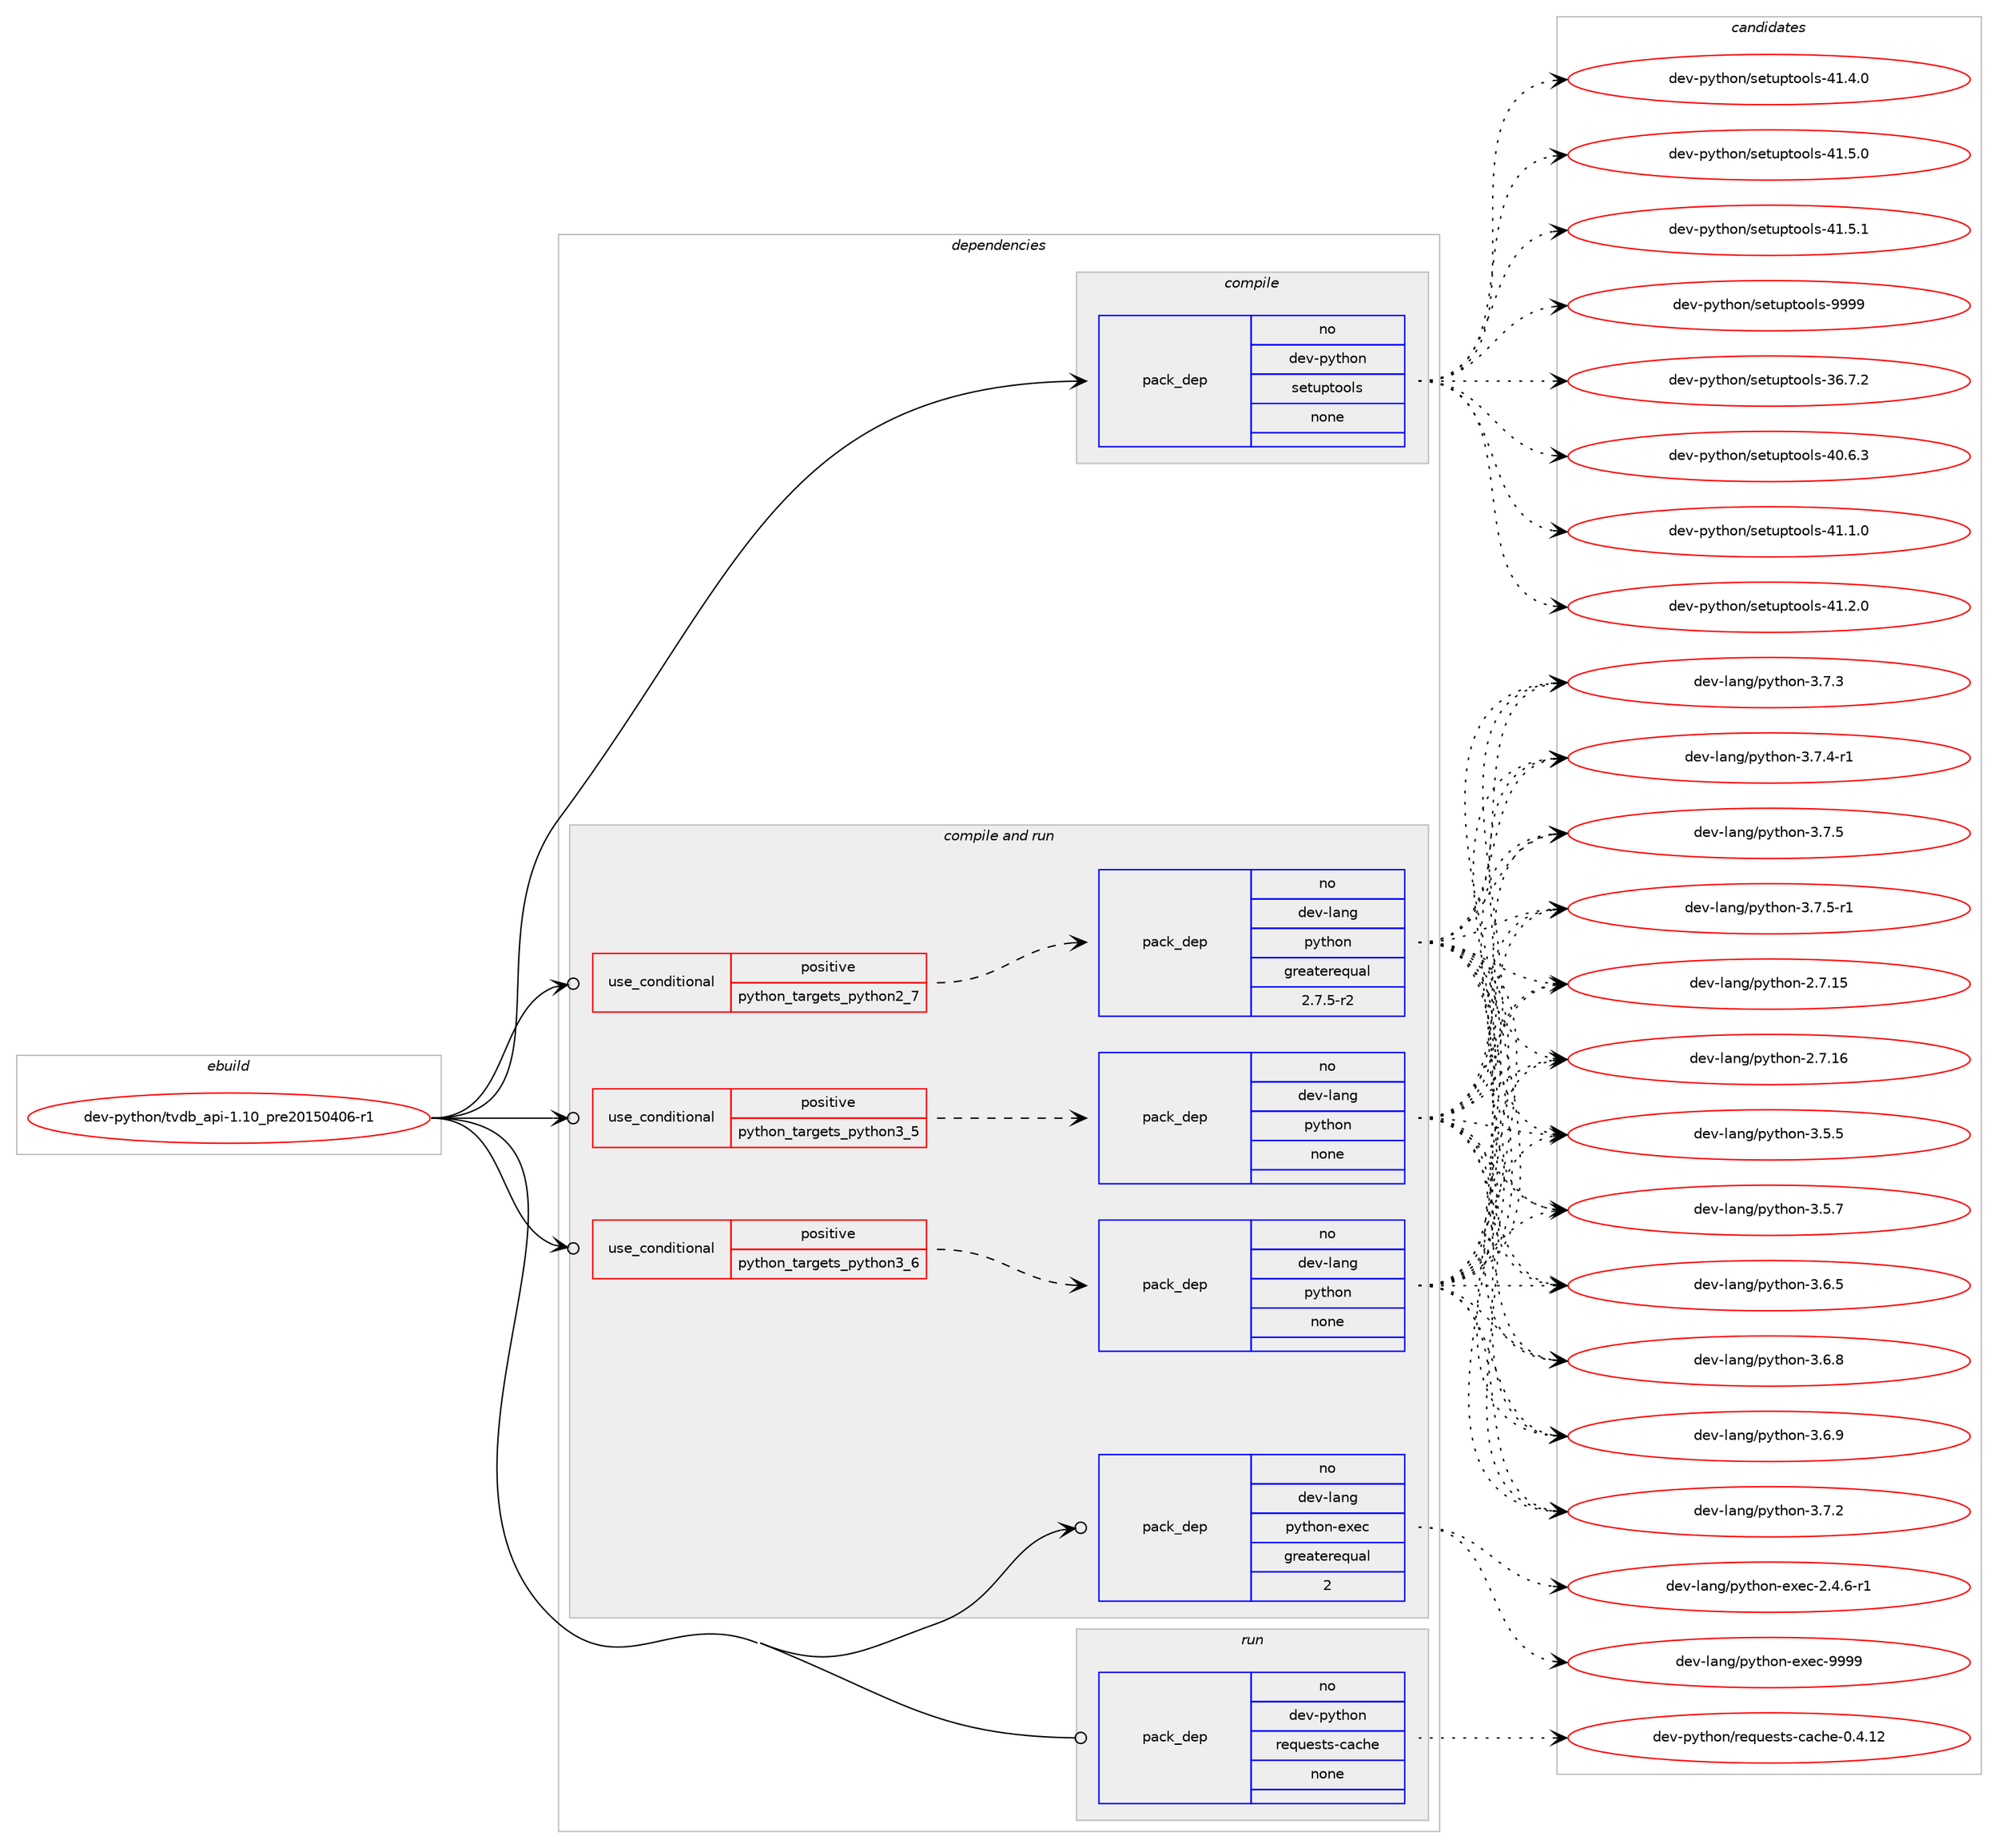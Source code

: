 digraph prolog {

# *************
# Graph options
# *************

newrank=true;
concentrate=true;
compound=true;
graph [rankdir=LR,fontname=Helvetica,fontsize=10,ranksep=1.5];#, ranksep=2.5, nodesep=0.2];
edge  [arrowhead=vee];
node  [fontname=Helvetica,fontsize=10];

# **********
# The ebuild
# **********

subgraph cluster_leftcol {
color=gray;
rank=same;
label=<<i>ebuild</i>>;
id [label="dev-python/tvdb_api-1.10_pre20150406-r1", color=red, width=4, href="../dev-python/tvdb_api-1.10_pre20150406-r1.svg"];
}

# ****************
# The dependencies
# ****************

subgraph cluster_midcol {
color=gray;
label=<<i>dependencies</i>>;
subgraph cluster_compile {
fillcolor="#eeeeee";
style=filled;
label=<<i>compile</i>>;
subgraph pack478907 {
dependency641499 [label=<<TABLE BORDER="0" CELLBORDER="1" CELLSPACING="0" CELLPADDING="4" WIDTH="220"><TR><TD ROWSPAN="6" CELLPADDING="30">pack_dep</TD></TR><TR><TD WIDTH="110">no</TD></TR><TR><TD>dev-python</TD></TR><TR><TD>setuptools</TD></TR><TR><TD>none</TD></TR><TR><TD></TD></TR></TABLE>>, shape=none, color=blue];
}
id:e -> dependency641499:w [weight=20,style="solid",arrowhead="vee"];
}
subgraph cluster_compileandrun {
fillcolor="#eeeeee";
style=filled;
label=<<i>compile and run</i>>;
subgraph cond150710 {
dependency641500 [label=<<TABLE BORDER="0" CELLBORDER="1" CELLSPACING="0" CELLPADDING="4"><TR><TD ROWSPAN="3" CELLPADDING="10">use_conditional</TD></TR><TR><TD>positive</TD></TR><TR><TD>python_targets_python2_7</TD></TR></TABLE>>, shape=none, color=red];
subgraph pack478908 {
dependency641501 [label=<<TABLE BORDER="0" CELLBORDER="1" CELLSPACING="0" CELLPADDING="4" WIDTH="220"><TR><TD ROWSPAN="6" CELLPADDING="30">pack_dep</TD></TR><TR><TD WIDTH="110">no</TD></TR><TR><TD>dev-lang</TD></TR><TR><TD>python</TD></TR><TR><TD>greaterequal</TD></TR><TR><TD>2.7.5-r2</TD></TR></TABLE>>, shape=none, color=blue];
}
dependency641500:e -> dependency641501:w [weight=20,style="dashed",arrowhead="vee"];
}
id:e -> dependency641500:w [weight=20,style="solid",arrowhead="odotvee"];
subgraph cond150711 {
dependency641502 [label=<<TABLE BORDER="0" CELLBORDER="1" CELLSPACING="0" CELLPADDING="4"><TR><TD ROWSPAN="3" CELLPADDING="10">use_conditional</TD></TR><TR><TD>positive</TD></TR><TR><TD>python_targets_python3_5</TD></TR></TABLE>>, shape=none, color=red];
subgraph pack478909 {
dependency641503 [label=<<TABLE BORDER="0" CELLBORDER="1" CELLSPACING="0" CELLPADDING="4" WIDTH="220"><TR><TD ROWSPAN="6" CELLPADDING="30">pack_dep</TD></TR><TR><TD WIDTH="110">no</TD></TR><TR><TD>dev-lang</TD></TR><TR><TD>python</TD></TR><TR><TD>none</TD></TR><TR><TD></TD></TR></TABLE>>, shape=none, color=blue];
}
dependency641502:e -> dependency641503:w [weight=20,style="dashed",arrowhead="vee"];
}
id:e -> dependency641502:w [weight=20,style="solid",arrowhead="odotvee"];
subgraph cond150712 {
dependency641504 [label=<<TABLE BORDER="0" CELLBORDER="1" CELLSPACING="0" CELLPADDING="4"><TR><TD ROWSPAN="3" CELLPADDING="10">use_conditional</TD></TR><TR><TD>positive</TD></TR><TR><TD>python_targets_python3_6</TD></TR></TABLE>>, shape=none, color=red];
subgraph pack478910 {
dependency641505 [label=<<TABLE BORDER="0" CELLBORDER="1" CELLSPACING="0" CELLPADDING="4" WIDTH="220"><TR><TD ROWSPAN="6" CELLPADDING="30">pack_dep</TD></TR><TR><TD WIDTH="110">no</TD></TR><TR><TD>dev-lang</TD></TR><TR><TD>python</TD></TR><TR><TD>none</TD></TR><TR><TD></TD></TR></TABLE>>, shape=none, color=blue];
}
dependency641504:e -> dependency641505:w [weight=20,style="dashed",arrowhead="vee"];
}
id:e -> dependency641504:w [weight=20,style="solid",arrowhead="odotvee"];
subgraph pack478911 {
dependency641506 [label=<<TABLE BORDER="0" CELLBORDER="1" CELLSPACING="0" CELLPADDING="4" WIDTH="220"><TR><TD ROWSPAN="6" CELLPADDING="30">pack_dep</TD></TR><TR><TD WIDTH="110">no</TD></TR><TR><TD>dev-lang</TD></TR><TR><TD>python-exec</TD></TR><TR><TD>greaterequal</TD></TR><TR><TD>2</TD></TR></TABLE>>, shape=none, color=blue];
}
id:e -> dependency641506:w [weight=20,style="solid",arrowhead="odotvee"];
}
subgraph cluster_run {
fillcolor="#eeeeee";
style=filled;
label=<<i>run</i>>;
subgraph pack478912 {
dependency641507 [label=<<TABLE BORDER="0" CELLBORDER="1" CELLSPACING="0" CELLPADDING="4" WIDTH="220"><TR><TD ROWSPAN="6" CELLPADDING="30">pack_dep</TD></TR><TR><TD WIDTH="110">no</TD></TR><TR><TD>dev-python</TD></TR><TR><TD>requests-cache</TD></TR><TR><TD>none</TD></TR><TR><TD></TD></TR></TABLE>>, shape=none, color=blue];
}
id:e -> dependency641507:w [weight=20,style="solid",arrowhead="odot"];
}
}

# **************
# The candidates
# **************

subgraph cluster_choices {
rank=same;
color=gray;
label=<<i>candidates</i>>;

subgraph choice478907 {
color=black;
nodesep=1;
choice100101118451121211161041111104711510111611711211611111110811545515446554650 [label="dev-python/setuptools-36.7.2", color=red, width=4,href="../dev-python/setuptools-36.7.2.svg"];
choice100101118451121211161041111104711510111611711211611111110811545524846544651 [label="dev-python/setuptools-40.6.3", color=red, width=4,href="../dev-python/setuptools-40.6.3.svg"];
choice100101118451121211161041111104711510111611711211611111110811545524946494648 [label="dev-python/setuptools-41.1.0", color=red, width=4,href="../dev-python/setuptools-41.1.0.svg"];
choice100101118451121211161041111104711510111611711211611111110811545524946504648 [label="dev-python/setuptools-41.2.0", color=red, width=4,href="../dev-python/setuptools-41.2.0.svg"];
choice100101118451121211161041111104711510111611711211611111110811545524946524648 [label="dev-python/setuptools-41.4.0", color=red, width=4,href="../dev-python/setuptools-41.4.0.svg"];
choice100101118451121211161041111104711510111611711211611111110811545524946534648 [label="dev-python/setuptools-41.5.0", color=red, width=4,href="../dev-python/setuptools-41.5.0.svg"];
choice100101118451121211161041111104711510111611711211611111110811545524946534649 [label="dev-python/setuptools-41.5.1", color=red, width=4,href="../dev-python/setuptools-41.5.1.svg"];
choice10010111845112121116104111110471151011161171121161111111081154557575757 [label="dev-python/setuptools-9999", color=red, width=4,href="../dev-python/setuptools-9999.svg"];
dependency641499:e -> choice100101118451121211161041111104711510111611711211611111110811545515446554650:w [style=dotted,weight="100"];
dependency641499:e -> choice100101118451121211161041111104711510111611711211611111110811545524846544651:w [style=dotted,weight="100"];
dependency641499:e -> choice100101118451121211161041111104711510111611711211611111110811545524946494648:w [style=dotted,weight="100"];
dependency641499:e -> choice100101118451121211161041111104711510111611711211611111110811545524946504648:w [style=dotted,weight="100"];
dependency641499:e -> choice100101118451121211161041111104711510111611711211611111110811545524946524648:w [style=dotted,weight="100"];
dependency641499:e -> choice100101118451121211161041111104711510111611711211611111110811545524946534648:w [style=dotted,weight="100"];
dependency641499:e -> choice100101118451121211161041111104711510111611711211611111110811545524946534649:w [style=dotted,weight="100"];
dependency641499:e -> choice10010111845112121116104111110471151011161171121161111111081154557575757:w [style=dotted,weight="100"];
}
subgraph choice478908 {
color=black;
nodesep=1;
choice10010111845108971101034711212111610411111045504655464953 [label="dev-lang/python-2.7.15", color=red, width=4,href="../dev-lang/python-2.7.15.svg"];
choice10010111845108971101034711212111610411111045504655464954 [label="dev-lang/python-2.7.16", color=red, width=4,href="../dev-lang/python-2.7.16.svg"];
choice100101118451089711010347112121116104111110455146534653 [label="dev-lang/python-3.5.5", color=red, width=4,href="../dev-lang/python-3.5.5.svg"];
choice100101118451089711010347112121116104111110455146534655 [label="dev-lang/python-3.5.7", color=red, width=4,href="../dev-lang/python-3.5.7.svg"];
choice100101118451089711010347112121116104111110455146544653 [label="dev-lang/python-3.6.5", color=red, width=4,href="../dev-lang/python-3.6.5.svg"];
choice100101118451089711010347112121116104111110455146544656 [label="dev-lang/python-3.6.8", color=red, width=4,href="../dev-lang/python-3.6.8.svg"];
choice100101118451089711010347112121116104111110455146544657 [label="dev-lang/python-3.6.9", color=red, width=4,href="../dev-lang/python-3.6.9.svg"];
choice100101118451089711010347112121116104111110455146554650 [label="dev-lang/python-3.7.2", color=red, width=4,href="../dev-lang/python-3.7.2.svg"];
choice100101118451089711010347112121116104111110455146554651 [label="dev-lang/python-3.7.3", color=red, width=4,href="../dev-lang/python-3.7.3.svg"];
choice1001011184510897110103471121211161041111104551465546524511449 [label="dev-lang/python-3.7.4-r1", color=red, width=4,href="../dev-lang/python-3.7.4-r1.svg"];
choice100101118451089711010347112121116104111110455146554653 [label="dev-lang/python-3.7.5", color=red, width=4,href="../dev-lang/python-3.7.5.svg"];
choice1001011184510897110103471121211161041111104551465546534511449 [label="dev-lang/python-3.7.5-r1", color=red, width=4,href="../dev-lang/python-3.7.5-r1.svg"];
dependency641501:e -> choice10010111845108971101034711212111610411111045504655464953:w [style=dotted,weight="100"];
dependency641501:e -> choice10010111845108971101034711212111610411111045504655464954:w [style=dotted,weight="100"];
dependency641501:e -> choice100101118451089711010347112121116104111110455146534653:w [style=dotted,weight="100"];
dependency641501:e -> choice100101118451089711010347112121116104111110455146534655:w [style=dotted,weight="100"];
dependency641501:e -> choice100101118451089711010347112121116104111110455146544653:w [style=dotted,weight="100"];
dependency641501:e -> choice100101118451089711010347112121116104111110455146544656:w [style=dotted,weight="100"];
dependency641501:e -> choice100101118451089711010347112121116104111110455146544657:w [style=dotted,weight="100"];
dependency641501:e -> choice100101118451089711010347112121116104111110455146554650:w [style=dotted,weight="100"];
dependency641501:e -> choice100101118451089711010347112121116104111110455146554651:w [style=dotted,weight="100"];
dependency641501:e -> choice1001011184510897110103471121211161041111104551465546524511449:w [style=dotted,weight="100"];
dependency641501:e -> choice100101118451089711010347112121116104111110455146554653:w [style=dotted,weight="100"];
dependency641501:e -> choice1001011184510897110103471121211161041111104551465546534511449:w [style=dotted,weight="100"];
}
subgraph choice478909 {
color=black;
nodesep=1;
choice10010111845108971101034711212111610411111045504655464953 [label="dev-lang/python-2.7.15", color=red, width=4,href="../dev-lang/python-2.7.15.svg"];
choice10010111845108971101034711212111610411111045504655464954 [label="dev-lang/python-2.7.16", color=red, width=4,href="../dev-lang/python-2.7.16.svg"];
choice100101118451089711010347112121116104111110455146534653 [label="dev-lang/python-3.5.5", color=red, width=4,href="../dev-lang/python-3.5.5.svg"];
choice100101118451089711010347112121116104111110455146534655 [label="dev-lang/python-3.5.7", color=red, width=4,href="../dev-lang/python-3.5.7.svg"];
choice100101118451089711010347112121116104111110455146544653 [label="dev-lang/python-3.6.5", color=red, width=4,href="../dev-lang/python-3.6.5.svg"];
choice100101118451089711010347112121116104111110455146544656 [label="dev-lang/python-3.6.8", color=red, width=4,href="../dev-lang/python-3.6.8.svg"];
choice100101118451089711010347112121116104111110455146544657 [label="dev-lang/python-3.6.9", color=red, width=4,href="../dev-lang/python-3.6.9.svg"];
choice100101118451089711010347112121116104111110455146554650 [label="dev-lang/python-3.7.2", color=red, width=4,href="../dev-lang/python-3.7.2.svg"];
choice100101118451089711010347112121116104111110455146554651 [label="dev-lang/python-3.7.3", color=red, width=4,href="../dev-lang/python-3.7.3.svg"];
choice1001011184510897110103471121211161041111104551465546524511449 [label="dev-lang/python-3.7.4-r1", color=red, width=4,href="../dev-lang/python-3.7.4-r1.svg"];
choice100101118451089711010347112121116104111110455146554653 [label="dev-lang/python-3.7.5", color=red, width=4,href="../dev-lang/python-3.7.5.svg"];
choice1001011184510897110103471121211161041111104551465546534511449 [label="dev-lang/python-3.7.5-r1", color=red, width=4,href="../dev-lang/python-3.7.5-r1.svg"];
dependency641503:e -> choice10010111845108971101034711212111610411111045504655464953:w [style=dotted,weight="100"];
dependency641503:e -> choice10010111845108971101034711212111610411111045504655464954:w [style=dotted,weight="100"];
dependency641503:e -> choice100101118451089711010347112121116104111110455146534653:w [style=dotted,weight="100"];
dependency641503:e -> choice100101118451089711010347112121116104111110455146534655:w [style=dotted,weight="100"];
dependency641503:e -> choice100101118451089711010347112121116104111110455146544653:w [style=dotted,weight="100"];
dependency641503:e -> choice100101118451089711010347112121116104111110455146544656:w [style=dotted,weight="100"];
dependency641503:e -> choice100101118451089711010347112121116104111110455146544657:w [style=dotted,weight="100"];
dependency641503:e -> choice100101118451089711010347112121116104111110455146554650:w [style=dotted,weight="100"];
dependency641503:e -> choice100101118451089711010347112121116104111110455146554651:w [style=dotted,weight="100"];
dependency641503:e -> choice1001011184510897110103471121211161041111104551465546524511449:w [style=dotted,weight="100"];
dependency641503:e -> choice100101118451089711010347112121116104111110455146554653:w [style=dotted,weight="100"];
dependency641503:e -> choice1001011184510897110103471121211161041111104551465546534511449:w [style=dotted,weight="100"];
}
subgraph choice478910 {
color=black;
nodesep=1;
choice10010111845108971101034711212111610411111045504655464953 [label="dev-lang/python-2.7.15", color=red, width=4,href="../dev-lang/python-2.7.15.svg"];
choice10010111845108971101034711212111610411111045504655464954 [label="dev-lang/python-2.7.16", color=red, width=4,href="../dev-lang/python-2.7.16.svg"];
choice100101118451089711010347112121116104111110455146534653 [label="dev-lang/python-3.5.5", color=red, width=4,href="../dev-lang/python-3.5.5.svg"];
choice100101118451089711010347112121116104111110455146534655 [label="dev-lang/python-3.5.7", color=red, width=4,href="../dev-lang/python-3.5.7.svg"];
choice100101118451089711010347112121116104111110455146544653 [label="dev-lang/python-3.6.5", color=red, width=4,href="../dev-lang/python-3.6.5.svg"];
choice100101118451089711010347112121116104111110455146544656 [label="dev-lang/python-3.6.8", color=red, width=4,href="../dev-lang/python-3.6.8.svg"];
choice100101118451089711010347112121116104111110455146544657 [label="dev-lang/python-3.6.9", color=red, width=4,href="../dev-lang/python-3.6.9.svg"];
choice100101118451089711010347112121116104111110455146554650 [label="dev-lang/python-3.7.2", color=red, width=4,href="../dev-lang/python-3.7.2.svg"];
choice100101118451089711010347112121116104111110455146554651 [label="dev-lang/python-3.7.3", color=red, width=4,href="../dev-lang/python-3.7.3.svg"];
choice1001011184510897110103471121211161041111104551465546524511449 [label="dev-lang/python-3.7.4-r1", color=red, width=4,href="../dev-lang/python-3.7.4-r1.svg"];
choice100101118451089711010347112121116104111110455146554653 [label="dev-lang/python-3.7.5", color=red, width=4,href="../dev-lang/python-3.7.5.svg"];
choice1001011184510897110103471121211161041111104551465546534511449 [label="dev-lang/python-3.7.5-r1", color=red, width=4,href="../dev-lang/python-3.7.5-r1.svg"];
dependency641505:e -> choice10010111845108971101034711212111610411111045504655464953:w [style=dotted,weight="100"];
dependency641505:e -> choice10010111845108971101034711212111610411111045504655464954:w [style=dotted,weight="100"];
dependency641505:e -> choice100101118451089711010347112121116104111110455146534653:w [style=dotted,weight="100"];
dependency641505:e -> choice100101118451089711010347112121116104111110455146534655:w [style=dotted,weight="100"];
dependency641505:e -> choice100101118451089711010347112121116104111110455146544653:w [style=dotted,weight="100"];
dependency641505:e -> choice100101118451089711010347112121116104111110455146544656:w [style=dotted,weight="100"];
dependency641505:e -> choice100101118451089711010347112121116104111110455146544657:w [style=dotted,weight="100"];
dependency641505:e -> choice100101118451089711010347112121116104111110455146554650:w [style=dotted,weight="100"];
dependency641505:e -> choice100101118451089711010347112121116104111110455146554651:w [style=dotted,weight="100"];
dependency641505:e -> choice1001011184510897110103471121211161041111104551465546524511449:w [style=dotted,weight="100"];
dependency641505:e -> choice100101118451089711010347112121116104111110455146554653:w [style=dotted,weight="100"];
dependency641505:e -> choice1001011184510897110103471121211161041111104551465546534511449:w [style=dotted,weight="100"];
}
subgraph choice478911 {
color=black;
nodesep=1;
choice10010111845108971101034711212111610411111045101120101994550465246544511449 [label="dev-lang/python-exec-2.4.6-r1", color=red, width=4,href="../dev-lang/python-exec-2.4.6-r1.svg"];
choice10010111845108971101034711212111610411111045101120101994557575757 [label="dev-lang/python-exec-9999", color=red, width=4,href="../dev-lang/python-exec-9999.svg"];
dependency641506:e -> choice10010111845108971101034711212111610411111045101120101994550465246544511449:w [style=dotted,weight="100"];
dependency641506:e -> choice10010111845108971101034711212111610411111045101120101994557575757:w [style=dotted,weight="100"];
}
subgraph choice478912 {
color=black;
nodesep=1;
choice10010111845112121116104111110471141011131171011151161154599979910410145484652464950 [label="dev-python/requests-cache-0.4.12", color=red, width=4,href="../dev-python/requests-cache-0.4.12.svg"];
dependency641507:e -> choice10010111845112121116104111110471141011131171011151161154599979910410145484652464950:w [style=dotted,weight="100"];
}
}

}

